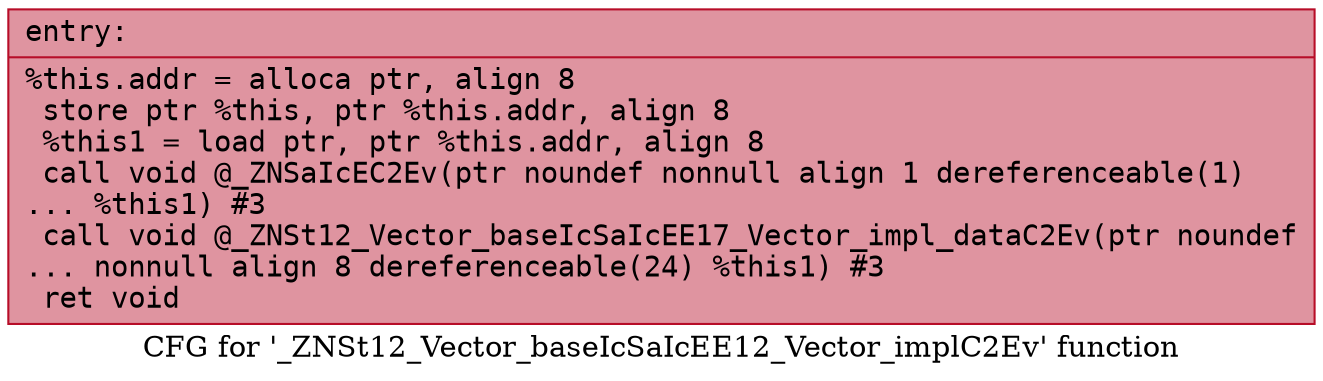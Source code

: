 digraph "CFG for '_ZNSt12_Vector_baseIcSaIcEE12_Vector_implC2Ev' function" {
	label="CFG for '_ZNSt12_Vector_baseIcSaIcEE12_Vector_implC2Ev' function";

	Node0x562c4e573e80 [shape=record,color="#b70d28ff", style=filled, fillcolor="#b70d2870" fontname="Courier",label="{entry:\l|  %this.addr = alloca ptr, align 8\l  store ptr %this, ptr %this.addr, align 8\l  %this1 = load ptr, ptr %this.addr, align 8\l  call void @_ZNSaIcEC2Ev(ptr noundef nonnull align 1 dereferenceable(1)\l... %this1) #3\l  call void @_ZNSt12_Vector_baseIcSaIcEE17_Vector_impl_dataC2Ev(ptr noundef\l... nonnull align 8 dereferenceable(24) %this1) #3\l  ret void\l}"];
}
